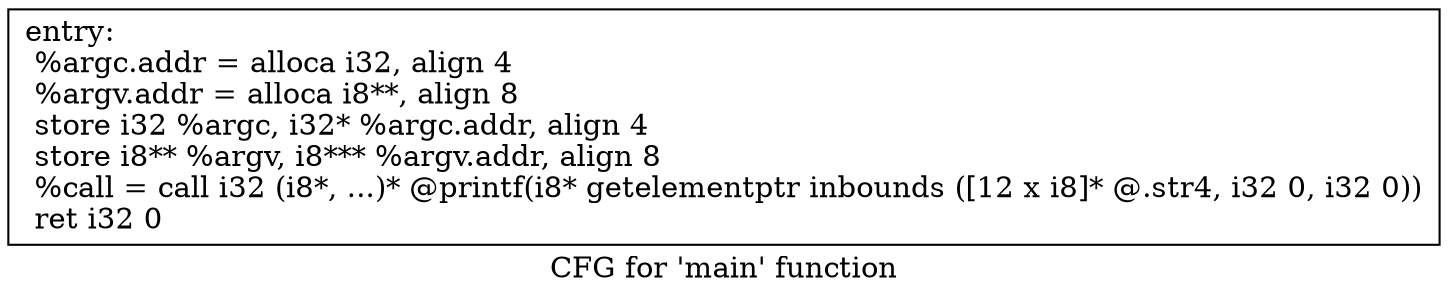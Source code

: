 digraph "CFG for 'main' function" {
	label="CFG for 'main' function";

	Node0x7fdd33413260 [shape=record,label="{entry:\l  %argc.addr = alloca i32, align 4\l  %argv.addr = alloca i8**, align 8\l  store i32 %argc, i32* %argc.addr, align 4\l  store i8** %argv, i8*** %argv.addr, align 8\l  %call = call i32 (i8*, ...)* @printf(i8* getelementptr inbounds ([12 x i8]* @.str4, i32 0, i32 0))\l  ret i32 0\l}"];
}
